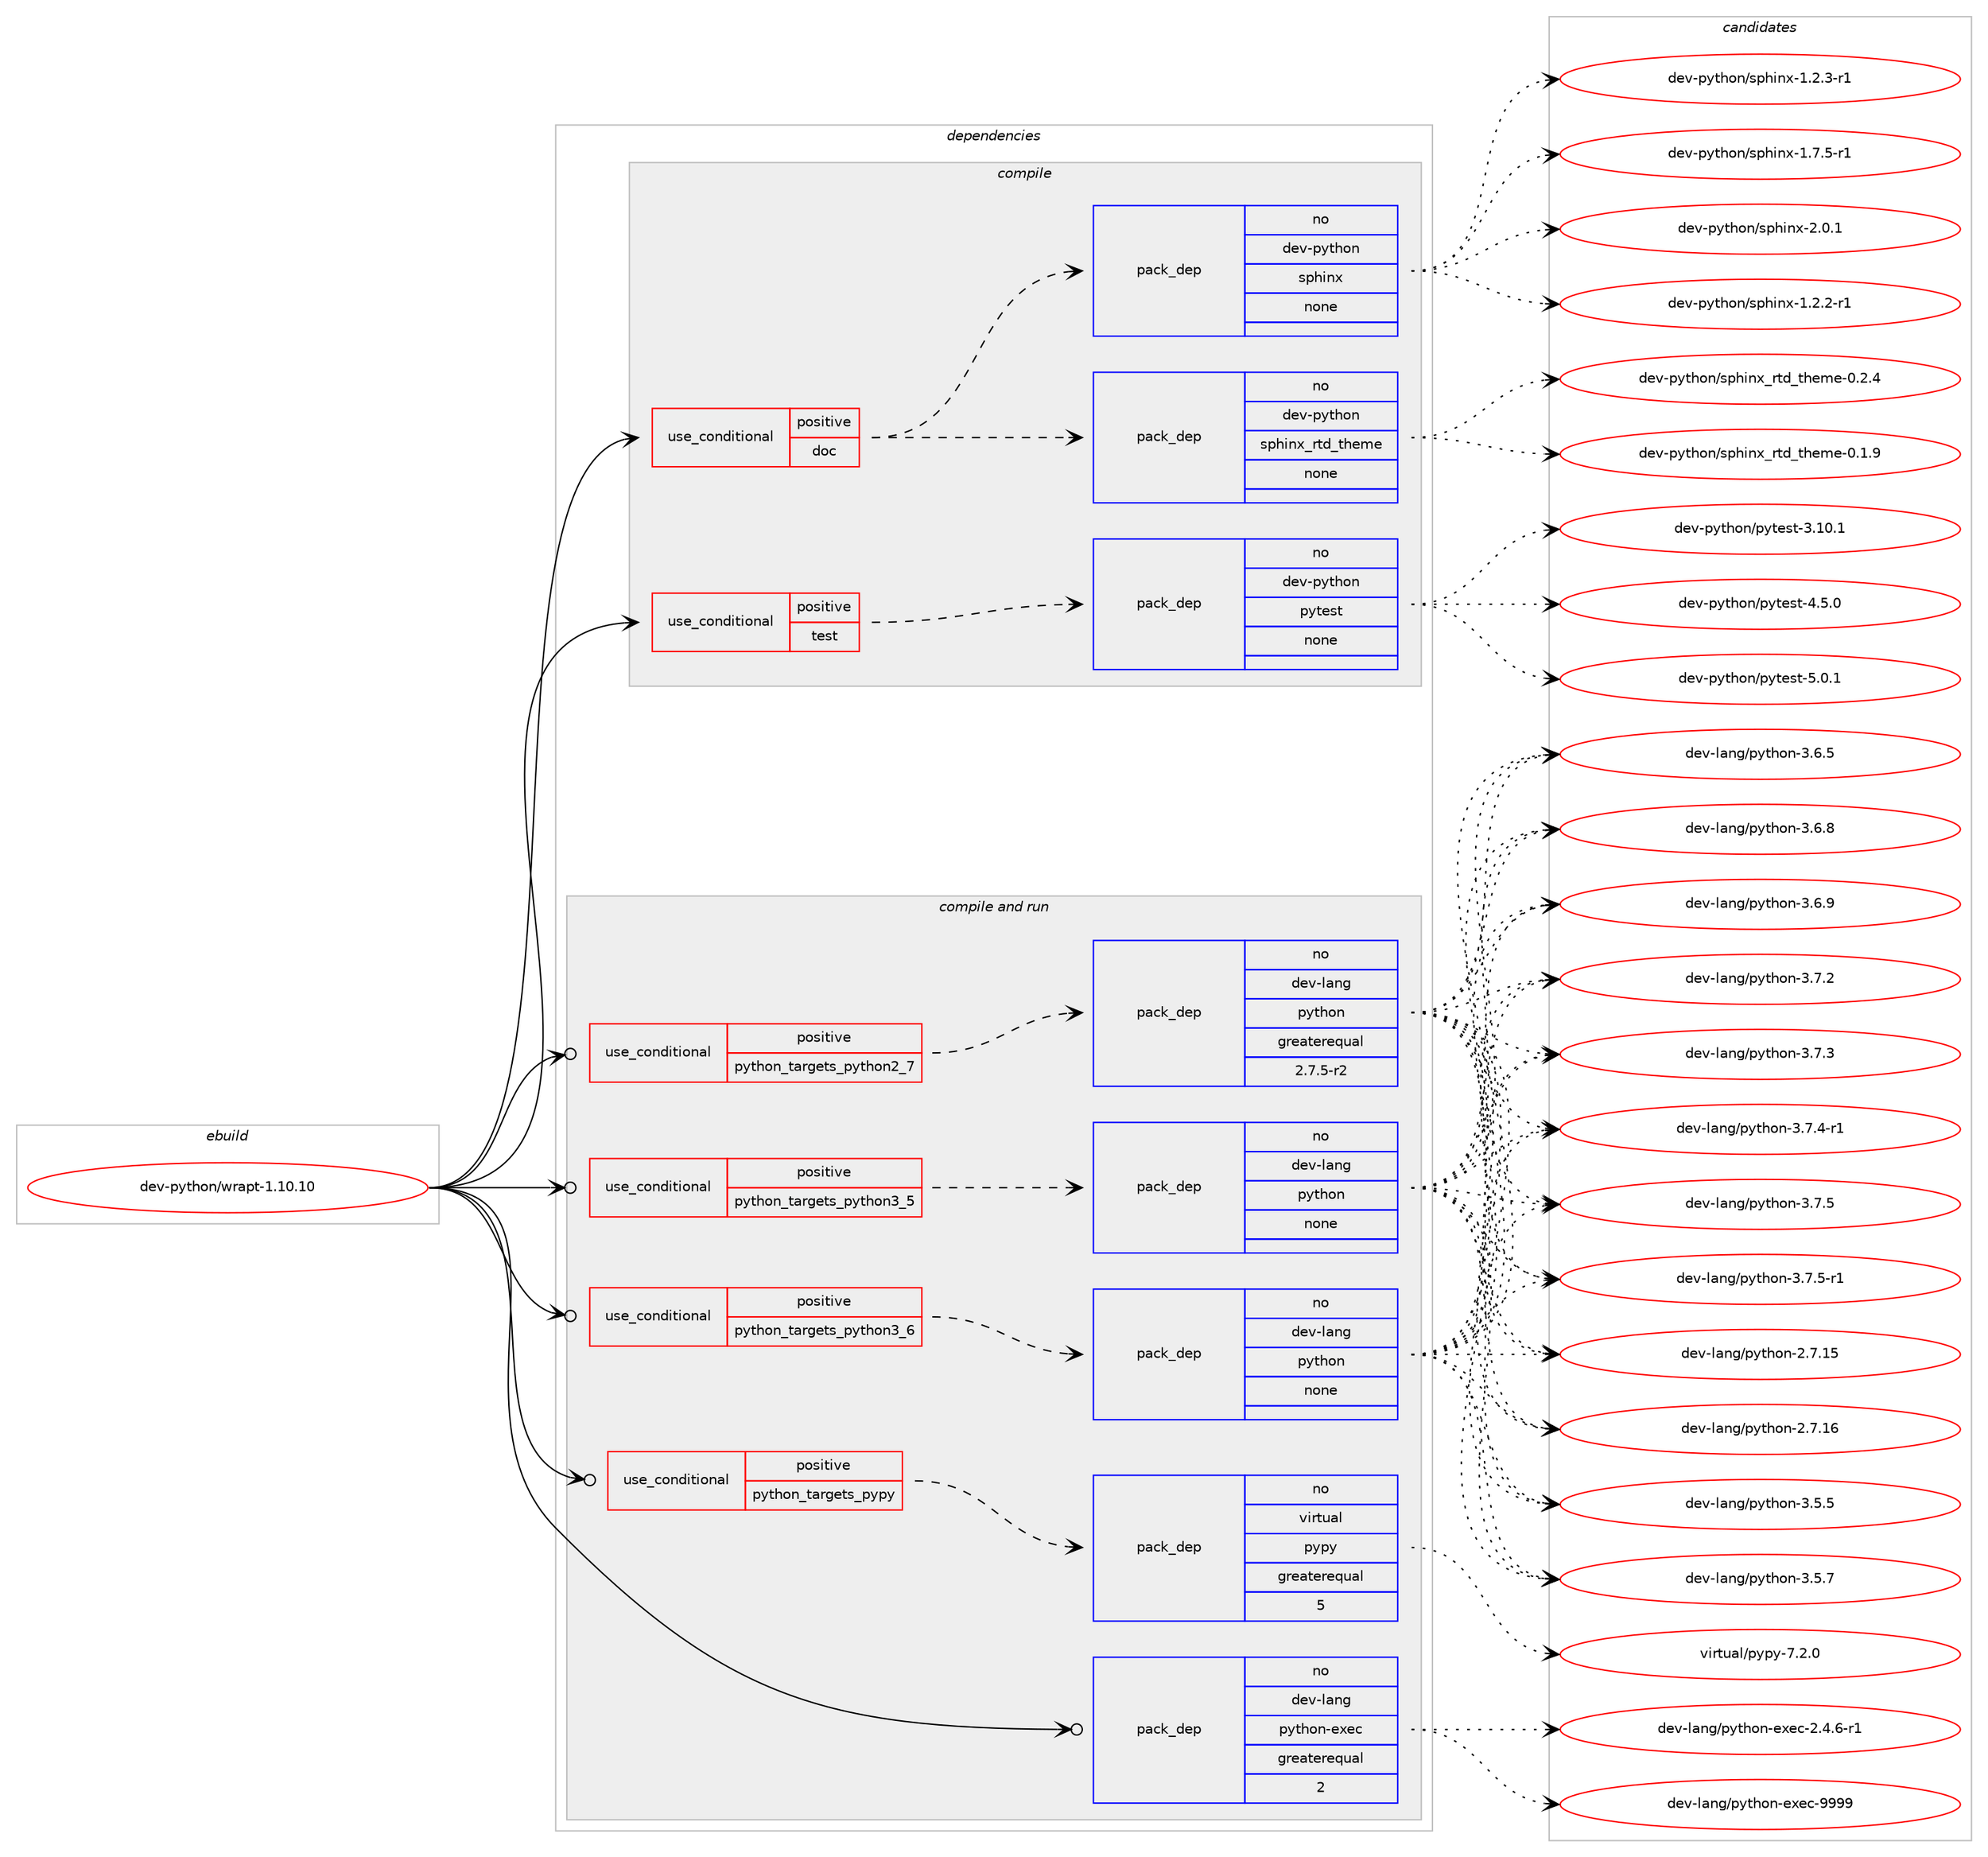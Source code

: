 digraph prolog {

# *************
# Graph options
# *************

newrank=true;
concentrate=true;
compound=true;
graph [rankdir=LR,fontname=Helvetica,fontsize=10,ranksep=1.5];#, ranksep=2.5, nodesep=0.2];
edge  [arrowhead=vee];
node  [fontname=Helvetica,fontsize=10];

# **********
# The ebuild
# **********

subgraph cluster_leftcol {
color=gray;
rank=same;
label=<<i>ebuild</i>>;
id [label="dev-python/wrapt-1.10.10", color=red, width=4, href="../dev-python/wrapt-1.10.10.svg"];
}

# ****************
# The dependencies
# ****************

subgraph cluster_midcol {
color=gray;
label=<<i>dependencies</i>>;
subgraph cluster_compile {
fillcolor="#eeeeee";
style=filled;
label=<<i>compile</i>>;
subgraph cond151511 {
dependency644085 [label=<<TABLE BORDER="0" CELLBORDER="1" CELLSPACING="0" CELLPADDING="4"><TR><TD ROWSPAN="3" CELLPADDING="10">use_conditional</TD></TR><TR><TD>positive</TD></TR><TR><TD>doc</TD></TR></TABLE>>, shape=none, color=red];
subgraph pack480685 {
dependency644086 [label=<<TABLE BORDER="0" CELLBORDER="1" CELLSPACING="0" CELLPADDING="4" WIDTH="220"><TR><TD ROWSPAN="6" CELLPADDING="30">pack_dep</TD></TR><TR><TD WIDTH="110">no</TD></TR><TR><TD>dev-python</TD></TR><TR><TD>sphinx</TD></TR><TR><TD>none</TD></TR><TR><TD></TD></TR></TABLE>>, shape=none, color=blue];
}
dependency644085:e -> dependency644086:w [weight=20,style="dashed",arrowhead="vee"];
subgraph pack480686 {
dependency644087 [label=<<TABLE BORDER="0" CELLBORDER="1" CELLSPACING="0" CELLPADDING="4" WIDTH="220"><TR><TD ROWSPAN="6" CELLPADDING="30">pack_dep</TD></TR><TR><TD WIDTH="110">no</TD></TR><TR><TD>dev-python</TD></TR><TR><TD>sphinx_rtd_theme</TD></TR><TR><TD>none</TD></TR><TR><TD></TD></TR></TABLE>>, shape=none, color=blue];
}
dependency644085:e -> dependency644087:w [weight=20,style="dashed",arrowhead="vee"];
}
id:e -> dependency644085:w [weight=20,style="solid",arrowhead="vee"];
subgraph cond151512 {
dependency644088 [label=<<TABLE BORDER="0" CELLBORDER="1" CELLSPACING="0" CELLPADDING="4"><TR><TD ROWSPAN="3" CELLPADDING="10">use_conditional</TD></TR><TR><TD>positive</TD></TR><TR><TD>test</TD></TR></TABLE>>, shape=none, color=red];
subgraph pack480687 {
dependency644089 [label=<<TABLE BORDER="0" CELLBORDER="1" CELLSPACING="0" CELLPADDING="4" WIDTH="220"><TR><TD ROWSPAN="6" CELLPADDING="30">pack_dep</TD></TR><TR><TD WIDTH="110">no</TD></TR><TR><TD>dev-python</TD></TR><TR><TD>pytest</TD></TR><TR><TD>none</TD></TR><TR><TD></TD></TR></TABLE>>, shape=none, color=blue];
}
dependency644088:e -> dependency644089:w [weight=20,style="dashed",arrowhead="vee"];
}
id:e -> dependency644088:w [weight=20,style="solid",arrowhead="vee"];
}
subgraph cluster_compileandrun {
fillcolor="#eeeeee";
style=filled;
label=<<i>compile and run</i>>;
subgraph cond151513 {
dependency644090 [label=<<TABLE BORDER="0" CELLBORDER="1" CELLSPACING="0" CELLPADDING="4"><TR><TD ROWSPAN="3" CELLPADDING="10">use_conditional</TD></TR><TR><TD>positive</TD></TR><TR><TD>python_targets_pypy</TD></TR></TABLE>>, shape=none, color=red];
subgraph pack480688 {
dependency644091 [label=<<TABLE BORDER="0" CELLBORDER="1" CELLSPACING="0" CELLPADDING="4" WIDTH="220"><TR><TD ROWSPAN="6" CELLPADDING="30">pack_dep</TD></TR><TR><TD WIDTH="110">no</TD></TR><TR><TD>virtual</TD></TR><TR><TD>pypy</TD></TR><TR><TD>greaterequal</TD></TR><TR><TD>5</TD></TR></TABLE>>, shape=none, color=blue];
}
dependency644090:e -> dependency644091:w [weight=20,style="dashed",arrowhead="vee"];
}
id:e -> dependency644090:w [weight=20,style="solid",arrowhead="odotvee"];
subgraph cond151514 {
dependency644092 [label=<<TABLE BORDER="0" CELLBORDER="1" CELLSPACING="0" CELLPADDING="4"><TR><TD ROWSPAN="3" CELLPADDING="10">use_conditional</TD></TR><TR><TD>positive</TD></TR><TR><TD>python_targets_python2_7</TD></TR></TABLE>>, shape=none, color=red];
subgraph pack480689 {
dependency644093 [label=<<TABLE BORDER="0" CELLBORDER="1" CELLSPACING="0" CELLPADDING="4" WIDTH="220"><TR><TD ROWSPAN="6" CELLPADDING="30">pack_dep</TD></TR><TR><TD WIDTH="110">no</TD></TR><TR><TD>dev-lang</TD></TR><TR><TD>python</TD></TR><TR><TD>greaterequal</TD></TR><TR><TD>2.7.5-r2</TD></TR></TABLE>>, shape=none, color=blue];
}
dependency644092:e -> dependency644093:w [weight=20,style="dashed",arrowhead="vee"];
}
id:e -> dependency644092:w [weight=20,style="solid",arrowhead="odotvee"];
subgraph cond151515 {
dependency644094 [label=<<TABLE BORDER="0" CELLBORDER="1" CELLSPACING="0" CELLPADDING="4"><TR><TD ROWSPAN="3" CELLPADDING="10">use_conditional</TD></TR><TR><TD>positive</TD></TR><TR><TD>python_targets_python3_5</TD></TR></TABLE>>, shape=none, color=red];
subgraph pack480690 {
dependency644095 [label=<<TABLE BORDER="0" CELLBORDER="1" CELLSPACING="0" CELLPADDING="4" WIDTH="220"><TR><TD ROWSPAN="6" CELLPADDING="30">pack_dep</TD></TR><TR><TD WIDTH="110">no</TD></TR><TR><TD>dev-lang</TD></TR><TR><TD>python</TD></TR><TR><TD>none</TD></TR><TR><TD></TD></TR></TABLE>>, shape=none, color=blue];
}
dependency644094:e -> dependency644095:w [weight=20,style="dashed",arrowhead="vee"];
}
id:e -> dependency644094:w [weight=20,style="solid",arrowhead="odotvee"];
subgraph cond151516 {
dependency644096 [label=<<TABLE BORDER="0" CELLBORDER="1" CELLSPACING="0" CELLPADDING="4"><TR><TD ROWSPAN="3" CELLPADDING="10">use_conditional</TD></TR><TR><TD>positive</TD></TR><TR><TD>python_targets_python3_6</TD></TR></TABLE>>, shape=none, color=red];
subgraph pack480691 {
dependency644097 [label=<<TABLE BORDER="0" CELLBORDER="1" CELLSPACING="0" CELLPADDING="4" WIDTH="220"><TR><TD ROWSPAN="6" CELLPADDING="30">pack_dep</TD></TR><TR><TD WIDTH="110">no</TD></TR><TR><TD>dev-lang</TD></TR><TR><TD>python</TD></TR><TR><TD>none</TD></TR><TR><TD></TD></TR></TABLE>>, shape=none, color=blue];
}
dependency644096:e -> dependency644097:w [weight=20,style="dashed",arrowhead="vee"];
}
id:e -> dependency644096:w [weight=20,style="solid",arrowhead="odotvee"];
subgraph pack480692 {
dependency644098 [label=<<TABLE BORDER="0" CELLBORDER="1" CELLSPACING="0" CELLPADDING="4" WIDTH="220"><TR><TD ROWSPAN="6" CELLPADDING="30">pack_dep</TD></TR><TR><TD WIDTH="110">no</TD></TR><TR><TD>dev-lang</TD></TR><TR><TD>python-exec</TD></TR><TR><TD>greaterequal</TD></TR><TR><TD>2</TD></TR></TABLE>>, shape=none, color=blue];
}
id:e -> dependency644098:w [weight=20,style="solid",arrowhead="odotvee"];
}
subgraph cluster_run {
fillcolor="#eeeeee";
style=filled;
label=<<i>run</i>>;
}
}

# **************
# The candidates
# **************

subgraph cluster_choices {
rank=same;
color=gray;
label=<<i>candidates</i>>;

subgraph choice480685 {
color=black;
nodesep=1;
choice10010111845112121116104111110471151121041051101204549465046504511449 [label="dev-python/sphinx-1.2.2-r1", color=red, width=4,href="../dev-python/sphinx-1.2.2-r1.svg"];
choice10010111845112121116104111110471151121041051101204549465046514511449 [label="dev-python/sphinx-1.2.3-r1", color=red, width=4,href="../dev-python/sphinx-1.2.3-r1.svg"];
choice10010111845112121116104111110471151121041051101204549465546534511449 [label="dev-python/sphinx-1.7.5-r1", color=red, width=4,href="../dev-python/sphinx-1.7.5-r1.svg"];
choice1001011184511212111610411111047115112104105110120455046484649 [label="dev-python/sphinx-2.0.1", color=red, width=4,href="../dev-python/sphinx-2.0.1.svg"];
dependency644086:e -> choice10010111845112121116104111110471151121041051101204549465046504511449:w [style=dotted,weight="100"];
dependency644086:e -> choice10010111845112121116104111110471151121041051101204549465046514511449:w [style=dotted,weight="100"];
dependency644086:e -> choice10010111845112121116104111110471151121041051101204549465546534511449:w [style=dotted,weight="100"];
dependency644086:e -> choice1001011184511212111610411111047115112104105110120455046484649:w [style=dotted,weight="100"];
}
subgraph choice480686 {
color=black;
nodesep=1;
choice10010111845112121116104111110471151121041051101209511411610095116104101109101454846494657 [label="dev-python/sphinx_rtd_theme-0.1.9", color=red, width=4,href="../dev-python/sphinx_rtd_theme-0.1.9.svg"];
choice10010111845112121116104111110471151121041051101209511411610095116104101109101454846504652 [label="dev-python/sphinx_rtd_theme-0.2.4", color=red, width=4,href="../dev-python/sphinx_rtd_theme-0.2.4.svg"];
dependency644087:e -> choice10010111845112121116104111110471151121041051101209511411610095116104101109101454846494657:w [style=dotted,weight="100"];
dependency644087:e -> choice10010111845112121116104111110471151121041051101209511411610095116104101109101454846504652:w [style=dotted,weight="100"];
}
subgraph choice480687 {
color=black;
nodesep=1;
choice100101118451121211161041111104711212111610111511645514649484649 [label="dev-python/pytest-3.10.1", color=red, width=4,href="../dev-python/pytest-3.10.1.svg"];
choice1001011184511212111610411111047112121116101115116455246534648 [label="dev-python/pytest-4.5.0", color=red, width=4,href="../dev-python/pytest-4.5.0.svg"];
choice1001011184511212111610411111047112121116101115116455346484649 [label="dev-python/pytest-5.0.1", color=red, width=4,href="../dev-python/pytest-5.0.1.svg"];
dependency644089:e -> choice100101118451121211161041111104711212111610111511645514649484649:w [style=dotted,weight="100"];
dependency644089:e -> choice1001011184511212111610411111047112121116101115116455246534648:w [style=dotted,weight="100"];
dependency644089:e -> choice1001011184511212111610411111047112121116101115116455346484649:w [style=dotted,weight="100"];
}
subgraph choice480688 {
color=black;
nodesep=1;
choice1181051141161179710847112121112121455546504648 [label="virtual/pypy-7.2.0", color=red, width=4,href="../virtual/pypy-7.2.0.svg"];
dependency644091:e -> choice1181051141161179710847112121112121455546504648:w [style=dotted,weight="100"];
}
subgraph choice480689 {
color=black;
nodesep=1;
choice10010111845108971101034711212111610411111045504655464953 [label="dev-lang/python-2.7.15", color=red, width=4,href="../dev-lang/python-2.7.15.svg"];
choice10010111845108971101034711212111610411111045504655464954 [label="dev-lang/python-2.7.16", color=red, width=4,href="../dev-lang/python-2.7.16.svg"];
choice100101118451089711010347112121116104111110455146534653 [label="dev-lang/python-3.5.5", color=red, width=4,href="../dev-lang/python-3.5.5.svg"];
choice100101118451089711010347112121116104111110455146534655 [label="dev-lang/python-3.5.7", color=red, width=4,href="../dev-lang/python-3.5.7.svg"];
choice100101118451089711010347112121116104111110455146544653 [label="dev-lang/python-3.6.5", color=red, width=4,href="../dev-lang/python-3.6.5.svg"];
choice100101118451089711010347112121116104111110455146544656 [label="dev-lang/python-3.6.8", color=red, width=4,href="../dev-lang/python-3.6.8.svg"];
choice100101118451089711010347112121116104111110455146544657 [label="dev-lang/python-3.6.9", color=red, width=4,href="../dev-lang/python-3.6.9.svg"];
choice100101118451089711010347112121116104111110455146554650 [label="dev-lang/python-3.7.2", color=red, width=4,href="../dev-lang/python-3.7.2.svg"];
choice100101118451089711010347112121116104111110455146554651 [label="dev-lang/python-3.7.3", color=red, width=4,href="../dev-lang/python-3.7.3.svg"];
choice1001011184510897110103471121211161041111104551465546524511449 [label="dev-lang/python-3.7.4-r1", color=red, width=4,href="../dev-lang/python-3.7.4-r1.svg"];
choice100101118451089711010347112121116104111110455146554653 [label="dev-lang/python-3.7.5", color=red, width=4,href="../dev-lang/python-3.7.5.svg"];
choice1001011184510897110103471121211161041111104551465546534511449 [label="dev-lang/python-3.7.5-r1", color=red, width=4,href="../dev-lang/python-3.7.5-r1.svg"];
dependency644093:e -> choice10010111845108971101034711212111610411111045504655464953:w [style=dotted,weight="100"];
dependency644093:e -> choice10010111845108971101034711212111610411111045504655464954:w [style=dotted,weight="100"];
dependency644093:e -> choice100101118451089711010347112121116104111110455146534653:w [style=dotted,weight="100"];
dependency644093:e -> choice100101118451089711010347112121116104111110455146534655:w [style=dotted,weight="100"];
dependency644093:e -> choice100101118451089711010347112121116104111110455146544653:w [style=dotted,weight="100"];
dependency644093:e -> choice100101118451089711010347112121116104111110455146544656:w [style=dotted,weight="100"];
dependency644093:e -> choice100101118451089711010347112121116104111110455146544657:w [style=dotted,weight="100"];
dependency644093:e -> choice100101118451089711010347112121116104111110455146554650:w [style=dotted,weight="100"];
dependency644093:e -> choice100101118451089711010347112121116104111110455146554651:w [style=dotted,weight="100"];
dependency644093:e -> choice1001011184510897110103471121211161041111104551465546524511449:w [style=dotted,weight="100"];
dependency644093:e -> choice100101118451089711010347112121116104111110455146554653:w [style=dotted,weight="100"];
dependency644093:e -> choice1001011184510897110103471121211161041111104551465546534511449:w [style=dotted,weight="100"];
}
subgraph choice480690 {
color=black;
nodesep=1;
choice10010111845108971101034711212111610411111045504655464953 [label="dev-lang/python-2.7.15", color=red, width=4,href="../dev-lang/python-2.7.15.svg"];
choice10010111845108971101034711212111610411111045504655464954 [label="dev-lang/python-2.7.16", color=red, width=4,href="../dev-lang/python-2.7.16.svg"];
choice100101118451089711010347112121116104111110455146534653 [label="dev-lang/python-3.5.5", color=red, width=4,href="../dev-lang/python-3.5.5.svg"];
choice100101118451089711010347112121116104111110455146534655 [label="dev-lang/python-3.5.7", color=red, width=4,href="../dev-lang/python-3.5.7.svg"];
choice100101118451089711010347112121116104111110455146544653 [label="dev-lang/python-3.6.5", color=red, width=4,href="../dev-lang/python-3.6.5.svg"];
choice100101118451089711010347112121116104111110455146544656 [label="dev-lang/python-3.6.8", color=red, width=4,href="../dev-lang/python-3.6.8.svg"];
choice100101118451089711010347112121116104111110455146544657 [label="dev-lang/python-3.6.9", color=red, width=4,href="../dev-lang/python-3.6.9.svg"];
choice100101118451089711010347112121116104111110455146554650 [label="dev-lang/python-3.7.2", color=red, width=4,href="../dev-lang/python-3.7.2.svg"];
choice100101118451089711010347112121116104111110455146554651 [label="dev-lang/python-3.7.3", color=red, width=4,href="../dev-lang/python-3.7.3.svg"];
choice1001011184510897110103471121211161041111104551465546524511449 [label="dev-lang/python-3.7.4-r1", color=red, width=4,href="../dev-lang/python-3.7.4-r1.svg"];
choice100101118451089711010347112121116104111110455146554653 [label="dev-lang/python-3.7.5", color=red, width=4,href="../dev-lang/python-3.7.5.svg"];
choice1001011184510897110103471121211161041111104551465546534511449 [label="dev-lang/python-3.7.5-r1", color=red, width=4,href="../dev-lang/python-3.7.5-r1.svg"];
dependency644095:e -> choice10010111845108971101034711212111610411111045504655464953:w [style=dotted,weight="100"];
dependency644095:e -> choice10010111845108971101034711212111610411111045504655464954:w [style=dotted,weight="100"];
dependency644095:e -> choice100101118451089711010347112121116104111110455146534653:w [style=dotted,weight="100"];
dependency644095:e -> choice100101118451089711010347112121116104111110455146534655:w [style=dotted,weight="100"];
dependency644095:e -> choice100101118451089711010347112121116104111110455146544653:w [style=dotted,weight="100"];
dependency644095:e -> choice100101118451089711010347112121116104111110455146544656:w [style=dotted,weight="100"];
dependency644095:e -> choice100101118451089711010347112121116104111110455146544657:w [style=dotted,weight="100"];
dependency644095:e -> choice100101118451089711010347112121116104111110455146554650:w [style=dotted,weight="100"];
dependency644095:e -> choice100101118451089711010347112121116104111110455146554651:w [style=dotted,weight="100"];
dependency644095:e -> choice1001011184510897110103471121211161041111104551465546524511449:w [style=dotted,weight="100"];
dependency644095:e -> choice100101118451089711010347112121116104111110455146554653:w [style=dotted,weight="100"];
dependency644095:e -> choice1001011184510897110103471121211161041111104551465546534511449:w [style=dotted,weight="100"];
}
subgraph choice480691 {
color=black;
nodesep=1;
choice10010111845108971101034711212111610411111045504655464953 [label="dev-lang/python-2.7.15", color=red, width=4,href="../dev-lang/python-2.7.15.svg"];
choice10010111845108971101034711212111610411111045504655464954 [label="dev-lang/python-2.7.16", color=red, width=4,href="../dev-lang/python-2.7.16.svg"];
choice100101118451089711010347112121116104111110455146534653 [label="dev-lang/python-3.5.5", color=red, width=4,href="../dev-lang/python-3.5.5.svg"];
choice100101118451089711010347112121116104111110455146534655 [label="dev-lang/python-3.5.7", color=red, width=4,href="../dev-lang/python-3.5.7.svg"];
choice100101118451089711010347112121116104111110455146544653 [label="dev-lang/python-3.6.5", color=red, width=4,href="../dev-lang/python-3.6.5.svg"];
choice100101118451089711010347112121116104111110455146544656 [label="dev-lang/python-3.6.8", color=red, width=4,href="../dev-lang/python-3.6.8.svg"];
choice100101118451089711010347112121116104111110455146544657 [label="dev-lang/python-3.6.9", color=red, width=4,href="../dev-lang/python-3.6.9.svg"];
choice100101118451089711010347112121116104111110455146554650 [label="dev-lang/python-3.7.2", color=red, width=4,href="../dev-lang/python-3.7.2.svg"];
choice100101118451089711010347112121116104111110455146554651 [label="dev-lang/python-3.7.3", color=red, width=4,href="../dev-lang/python-3.7.3.svg"];
choice1001011184510897110103471121211161041111104551465546524511449 [label="dev-lang/python-3.7.4-r1", color=red, width=4,href="../dev-lang/python-3.7.4-r1.svg"];
choice100101118451089711010347112121116104111110455146554653 [label="dev-lang/python-3.7.5", color=red, width=4,href="../dev-lang/python-3.7.5.svg"];
choice1001011184510897110103471121211161041111104551465546534511449 [label="dev-lang/python-3.7.5-r1", color=red, width=4,href="../dev-lang/python-3.7.5-r1.svg"];
dependency644097:e -> choice10010111845108971101034711212111610411111045504655464953:w [style=dotted,weight="100"];
dependency644097:e -> choice10010111845108971101034711212111610411111045504655464954:w [style=dotted,weight="100"];
dependency644097:e -> choice100101118451089711010347112121116104111110455146534653:w [style=dotted,weight="100"];
dependency644097:e -> choice100101118451089711010347112121116104111110455146534655:w [style=dotted,weight="100"];
dependency644097:e -> choice100101118451089711010347112121116104111110455146544653:w [style=dotted,weight="100"];
dependency644097:e -> choice100101118451089711010347112121116104111110455146544656:w [style=dotted,weight="100"];
dependency644097:e -> choice100101118451089711010347112121116104111110455146544657:w [style=dotted,weight="100"];
dependency644097:e -> choice100101118451089711010347112121116104111110455146554650:w [style=dotted,weight="100"];
dependency644097:e -> choice100101118451089711010347112121116104111110455146554651:w [style=dotted,weight="100"];
dependency644097:e -> choice1001011184510897110103471121211161041111104551465546524511449:w [style=dotted,weight="100"];
dependency644097:e -> choice100101118451089711010347112121116104111110455146554653:w [style=dotted,weight="100"];
dependency644097:e -> choice1001011184510897110103471121211161041111104551465546534511449:w [style=dotted,weight="100"];
}
subgraph choice480692 {
color=black;
nodesep=1;
choice10010111845108971101034711212111610411111045101120101994550465246544511449 [label="dev-lang/python-exec-2.4.6-r1", color=red, width=4,href="../dev-lang/python-exec-2.4.6-r1.svg"];
choice10010111845108971101034711212111610411111045101120101994557575757 [label="dev-lang/python-exec-9999", color=red, width=4,href="../dev-lang/python-exec-9999.svg"];
dependency644098:e -> choice10010111845108971101034711212111610411111045101120101994550465246544511449:w [style=dotted,weight="100"];
dependency644098:e -> choice10010111845108971101034711212111610411111045101120101994557575757:w [style=dotted,weight="100"];
}
}

}
